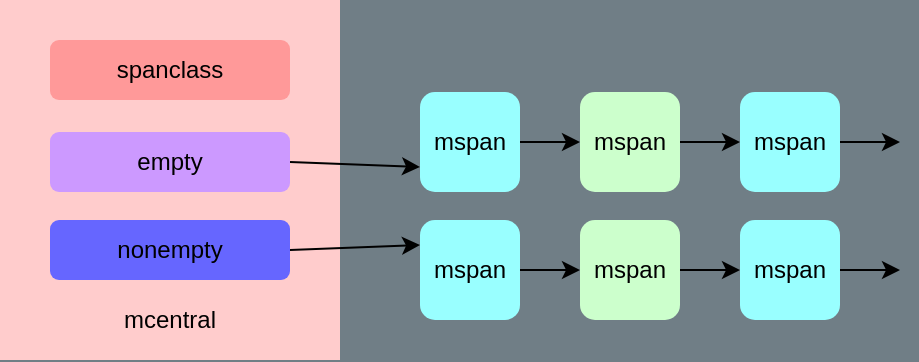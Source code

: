 <mxfile version="13.6.9" type="device"><diagram id="VSArOQDPkqbNzoKQu4Cz" name="第 1 页"><mxGraphModel dx="782" dy="561" grid="1" gridSize="10" guides="1" tooltips="1" connect="1" arrows="1" fold="1" page="1" pageScale="1" pageWidth="1169" pageHeight="827" background="#707E86" math="0" shadow="0"><root><mxCell id="0"/><mxCell id="1" parent="0"/><mxCell id="emT9GT3U_SJYdVgVnvcV-132" value="" style="rounded=0;whiteSpace=wrap;html=1;shadow=0;fillColor=#FFCCCC;strokeColor=none;" vertex="1" parent="1"><mxGeometry x="280" y="70" width="170" height="180" as="geometry"/></mxCell><mxCell id="emT9GT3U_SJYdVgVnvcV-135" value="mcentral" style="text;html=1;strokeColor=none;fillColor=none;align=center;verticalAlign=middle;whiteSpace=wrap;rounded=0;shadow=0;" vertex="1" parent="1"><mxGeometry x="345" y="220" width="40" height="20" as="geometry"/></mxCell><mxCell id="emT9GT3U_SJYdVgVnvcV-161" style="edgeStyle=none;rounded=0;orthogonalLoop=1;jettySize=auto;html=1;exitX=1;exitY=0.5;exitDx=0;exitDy=0;entryX=0;entryY=0.5;entryDx=0;entryDy=0;shadow=0;startArrow=none;startFill=0;endArrow=classic;endFill=1;" edge="1" parent="1" source="emT9GT3U_SJYdVgVnvcV-137" target="emT9GT3U_SJYdVgVnvcV-138"><mxGeometry relative="1" as="geometry"/></mxCell><mxCell id="emT9GT3U_SJYdVgVnvcV-137" value="mspan" style="rounded=1;whiteSpace=wrap;html=1;shadow=0;strokeColor=none;fillColor=#99FFFF;" vertex="1" parent="1"><mxGeometry x="490" y="116" width="50" height="50" as="geometry"/></mxCell><mxCell id="emT9GT3U_SJYdVgVnvcV-162" style="edgeStyle=none;rounded=0;orthogonalLoop=1;jettySize=auto;html=1;shadow=0;startArrow=none;startFill=0;endArrow=classic;endFill=1;" edge="1" parent="1" source="emT9GT3U_SJYdVgVnvcV-138" target="emT9GT3U_SJYdVgVnvcV-139"><mxGeometry relative="1" as="geometry"/></mxCell><mxCell id="emT9GT3U_SJYdVgVnvcV-138" value="mspan" style="rounded=1;whiteSpace=wrap;html=1;shadow=0;strokeColor=none;fillColor=#CCFFCC;" vertex="1" parent="1"><mxGeometry x="570" y="116" width="50" height="50" as="geometry"/></mxCell><mxCell id="emT9GT3U_SJYdVgVnvcV-163" style="edgeStyle=none;rounded=0;orthogonalLoop=1;jettySize=auto;html=1;shadow=0;startArrow=none;startFill=0;endArrow=classic;endFill=1;" edge="1" parent="1" source="emT9GT3U_SJYdVgVnvcV-139"><mxGeometry relative="1" as="geometry"><mxPoint x="730" y="141" as="targetPoint"/></mxGeometry></mxCell><mxCell id="emT9GT3U_SJYdVgVnvcV-139" value="mspan" style="rounded=1;whiteSpace=wrap;html=1;shadow=0;strokeColor=none;fillColor=#99FFFF;" vertex="1" parent="1"><mxGeometry x="650" y="116" width="50" height="50" as="geometry"/></mxCell><mxCell id="emT9GT3U_SJYdVgVnvcV-157" value="spanclass" style="rounded=1;whiteSpace=wrap;html=1;shadow=0;strokeColor=none;fillColor=#FF9999;" vertex="1" parent="1"><mxGeometry x="305" y="90" width="120" height="30" as="geometry"/></mxCell><mxCell id="emT9GT3U_SJYdVgVnvcV-160" style="edgeStyle=none;rounded=0;orthogonalLoop=1;jettySize=auto;html=1;exitX=1;exitY=0.5;exitDx=0;exitDy=0;entryX=0;entryY=0.75;entryDx=0;entryDy=0;shadow=0;startArrow=none;startFill=0;endArrow=classic;endFill=1;" edge="1" parent="1" source="emT9GT3U_SJYdVgVnvcV-158" target="emT9GT3U_SJYdVgVnvcV-137"><mxGeometry relative="1" as="geometry"/></mxCell><mxCell id="emT9GT3U_SJYdVgVnvcV-158" value="empty" style="rounded=1;whiteSpace=wrap;html=1;shadow=0;strokeColor=none;fillColor=#CC99FF;" vertex="1" parent="1"><mxGeometry x="305" y="136" width="120" height="30" as="geometry"/></mxCell><mxCell id="emT9GT3U_SJYdVgVnvcV-170" style="edgeStyle=none;rounded=0;orthogonalLoop=1;jettySize=auto;html=1;exitX=1;exitY=0.5;exitDx=0;exitDy=0;entryX=0;entryY=0.25;entryDx=0;entryDy=0;shadow=0;startArrow=none;startFill=0;endArrow=classic;endFill=1;" edge="1" parent="1" source="emT9GT3U_SJYdVgVnvcV-159" target="emT9GT3U_SJYdVgVnvcV-165"><mxGeometry relative="1" as="geometry"/></mxCell><mxCell id="emT9GT3U_SJYdVgVnvcV-159" value="nonempty" style="rounded=1;whiteSpace=wrap;html=1;shadow=0;strokeColor=none;fillColor=#6666FF;" vertex="1" parent="1"><mxGeometry x="305" y="180" width="120" height="30" as="geometry"/></mxCell><mxCell id="emT9GT3U_SJYdVgVnvcV-164" style="edgeStyle=none;rounded=0;orthogonalLoop=1;jettySize=auto;html=1;exitX=1;exitY=0.5;exitDx=0;exitDy=0;entryX=0;entryY=0.5;entryDx=0;entryDy=0;shadow=0;startArrow=none;startFill=0;endArrow=classic;endFill=1;" edge="1" parent="1" source="emT9GT3U_SJYdVgVnvcV-165" target="emT9GT3U_SJYdVgVnvcV-167"><mxGeometry relative="1" as="geometry"/></mxCell><mxCell id="emT9GT3U_SJYdVgVnvcV-165" value="mspan" style="rounded=1;whiteSpace=wrap;html=1;shadow=0;strokeColor=none;fillColor=#99FFFF;" vertex="1" parent="1"><mxGeometry x="490" y="180" width="50" height="50" as="geometry"/></mxCell><mxCell id="emT9GT3U_SJYdVgVnvcV-166" style="edgeStyle=none;rounded=0;orthogonalLoop=1;jettySize=auto;html=1;shadow=0;startArrow=none;startFill=0;endArrow=classic;endFill=1;" edge="1" parent="1" source="emT9GT3U_SJYdVgVnvcV-167" target="emT9GT3U_SJYdVgVnvcV-169"><mxGeometry relative="1" as="geometry"/></mxCell><mxCell id="emT9GT3U_SJYdVgVnvcV-167" value="mspan" style="rounded=1;whiteSpace=wrap;html=1;shadow=0;strokeColor=none;fillColor=#CCFFCC;" vertex="1" parent="1"><mxGeometry x="570" y="180" width="50" height="50" as="geometry"/></mxCell><mxCell id="emT9GT3U_SJYdVgVnvcV-168" style="edgeStyle=none;rounded=0;orthogonalLoop=1;jettySize=auto;html=1;shadow=0;startArrow=none;startFill=0;endArrow=classic;endFill=1;" edge="1" parent="1" source="emT9GT3U_SJYdVgVnvcV-169"><mxGeometry relative="1" as="geometry"><mxPoint x="730" y="205" as="targetPoint"/></mxGeometry></mxCell><mxCell id="emT9GT3U_SJYdVgVnvcV-169" value="mspan" style="rounded=1;whiteSpace=wrap;html=1;shadow=0;strokeColor=none;fillColor=#99FFFF;" vertex="1" parent="1"><mxGeometry x="650" y="180" width="50" height="50" as="geometry"/></mxCell></root></mxGraphModel></diagram></mxfile>